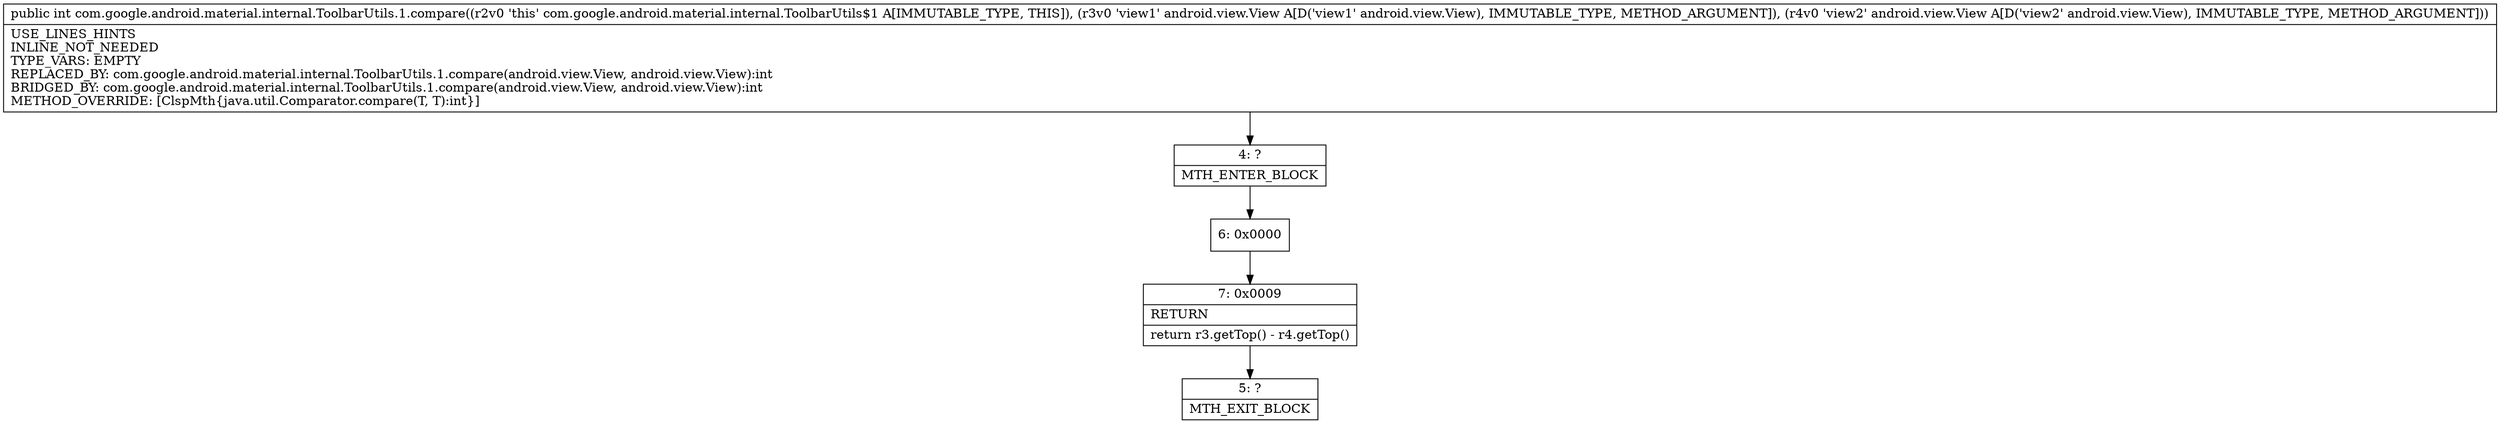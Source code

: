 digraph "CFG forcom.google.android.material.internal.ToolbarUtils.1.compare(Landroid\/view\/View;Landroid\/view\/View;)I" {
Node_4 [shape=record,label="{4\:\ ?|MTH_ENTER_BLOCK\l}"];
Node_6 [shape=record,label="{6\:\ 0x0000}"];
Node_7 [shape=record,label="{7\:\ 0x0009|RETURN\l|return r3.getTop() \- r4.getTop()\l}"];
Node_5 [shape=record,label="{5\:\ ?|MTH_EXIT_BLOCK\l}"];
MethodNode[shape=record,label="{public int com.google.android.material.internal.ToolbarUtils.1.compare((r2v0 'this' com.google.android.material.internal.ToolbarUtils$1 A[IMMUTABLE_TYPE, THIS]), (r3v0 'view1' android.view.View A[D('view1' android.view.View), IMMUTABLE_TYPE, METHOD_ARGUMENT]), (r4v0 'view2' android.view.View A[D('view2' android.view.View), IMMUTABLE_TYPE, METHOD_ARGUMENT]))  | USE_LINES_HINTS\lINLINE_NOT_NEEDED\lTYPE_VARS: EMPTY\lREPLACED_BY: com.google.android.material.internal.ToolbarUtils.1.compare(android.view.View, android.view.View):int\lBRIDGED_BY: com.google.android.material.internal.ToolbarUtils.1.compare(android.view.View, android.view.View):int\lMETHOD_OVERRIDE: [ClspMth\{java.util.Comparator.compare(T, T):int\}]\l}"];
MethodNode -> Node_4;Node_4 -> Node_6;
Node_6 -> Node_7;
Node_7 -> Node_5;
}


